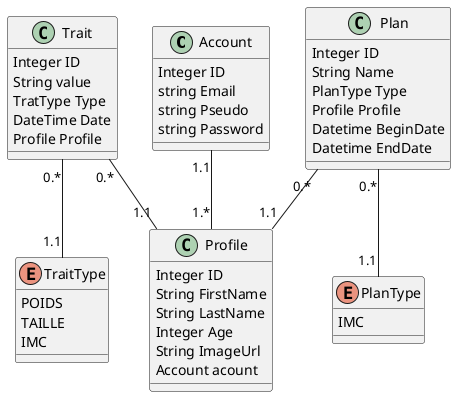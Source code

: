 @startuml

class Account
{
	Integer ID
	string Email
	string Pseudo
	string Password
}

class Profile
{
	Integer ID
	String FirstName
	String LastName
	Integer Age
	String ImageUrl
	Account acount
}

Account "1.1" -- "1.*" Profile

enum TraitType
{
	POIDS
	TAILLE
	IMC
}

class Trait
{ 
	Integer ID
	String value
	TratType Type
	DateTime Date
	Profile Profile
}

Trait "0.*" -- "1.1" TraitType

Trait "0.*" -- "1.1" Profile

enum PlanType
{
	IMC
}

class Plan
{
	Integer ID
	String Name
	PlanType Type
	Profile Profile
	Datetime BeginDate
	Datetime EndDate
}

Plan "0.*" -- "1.1" PlanType
Plan "0.*" -- "1.1" Profile

@enduml